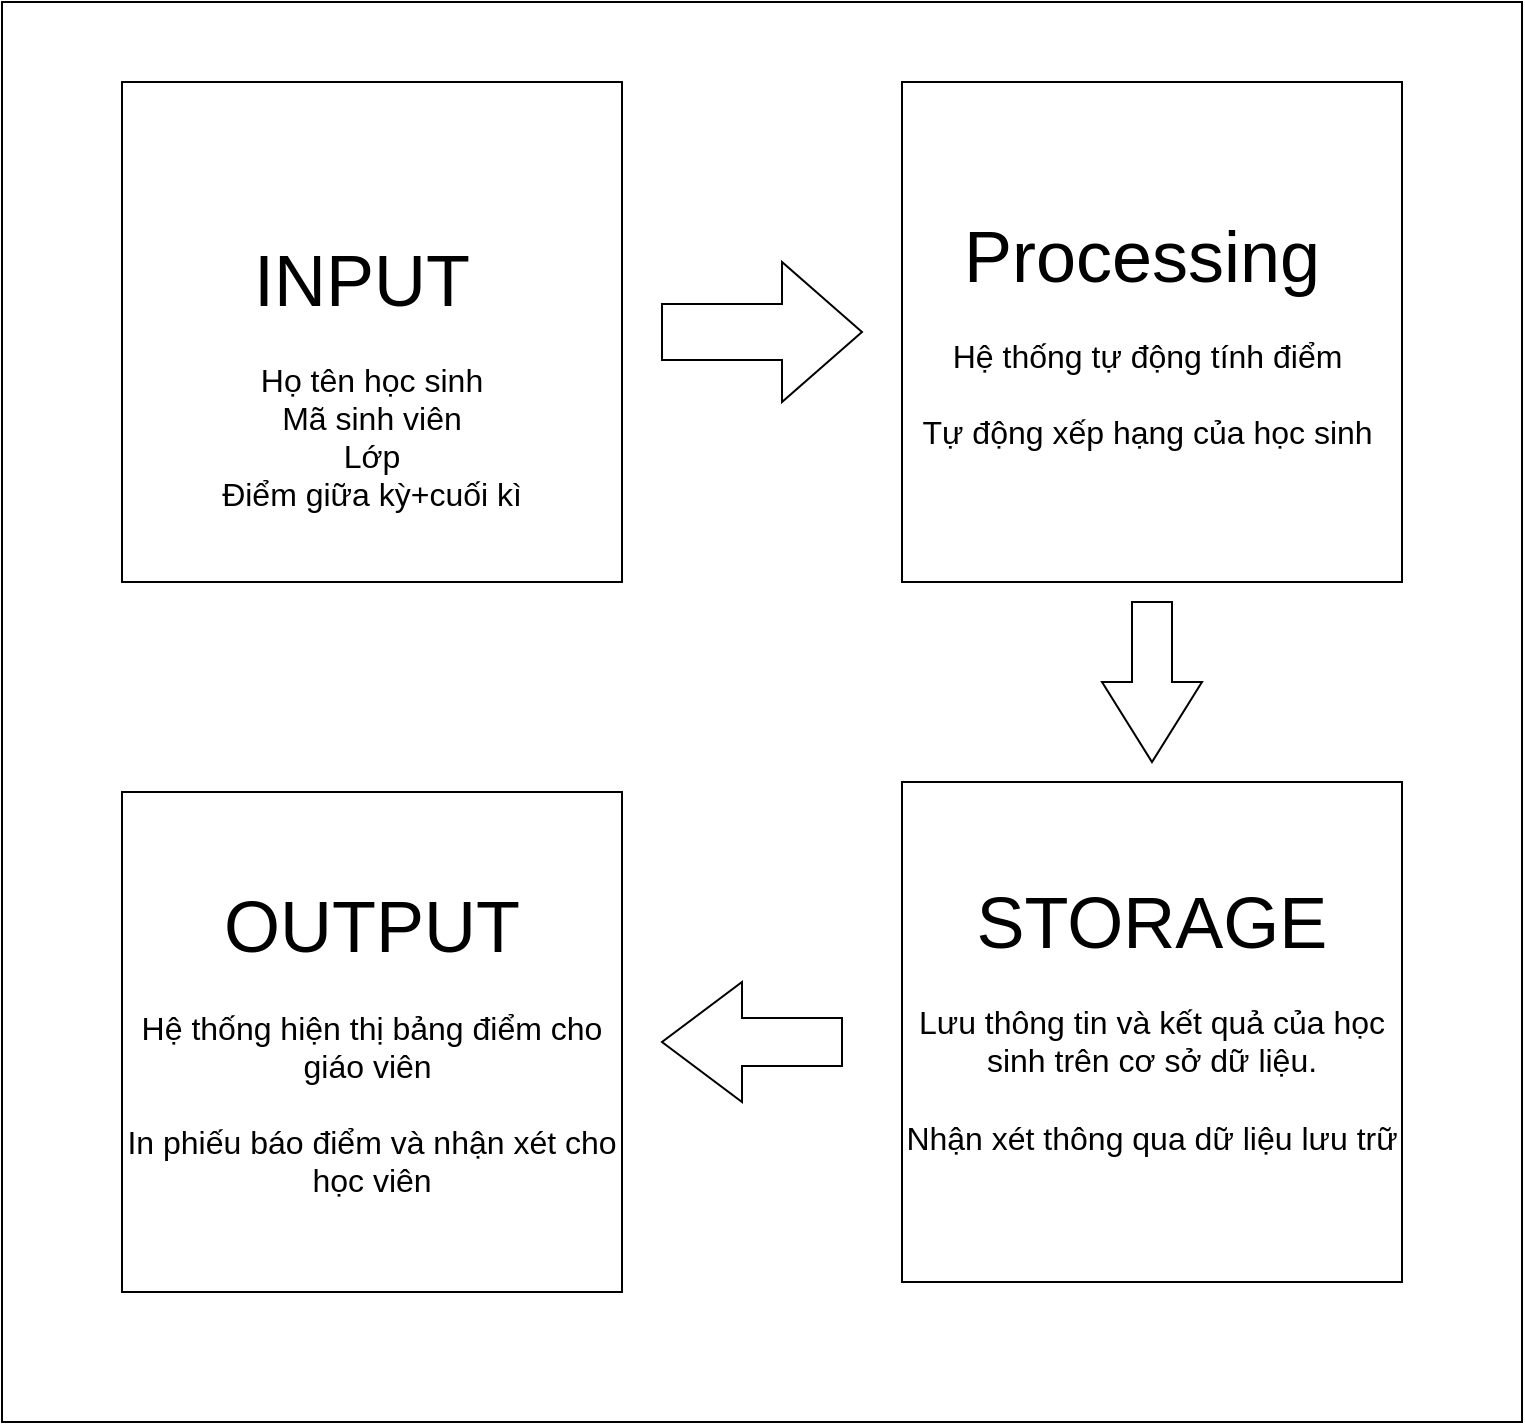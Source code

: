 <mxfile version="28.2.3">
  <diagram id="0rEJLpKD1qVSyPw659_B" name="Trang-2">
    <mxGraphModel grid="1" page="1" gridSize="10" guides="1" tooltips="1" connect="1" arrows="1" fold="1" pageScale="1" pageWidth="827" pageHeight="1169" math="0" shadow="0">
      <root>
        <mxCell id="0" />
        <mxCell id="1" parent="0" />
        <mxCell id="uaHvLkn6c60uHGymYPES-1" value="" style="rounded=0;whiteSpace=wrap;html=1;" vertex="1" parent="1">
          <mxGeometry x="40" y="120" width="760" height="710" as="geometry" />
        </mxCell>
        <mxCell id="uaHvLkn6c60uHGymYPES-2" value="&lt;div&gt;&lt;font style=&quot;font-size: 36px;&quot;&gt;&lt;br&gt;&lt;/font&gt;&lt;/div&gt;&lt;div&gt;&lt;font style=&quot;font-size: 36px;&quot;&gt;INPUT&amp;nbsp;&lt;/font&gt;&lt;/div&gt;&lt;div&gt;&lt;font size=&quot;3&quot;&gt;&amp;nbsp;&lt;/font&gt;&lt;/div&gt;&lt;div&gt;&lt;font size=&quot;3&quot; style=&quot;&quot;&gt;Họ tên học sinh&lt;/font&gt;&lt;/div&gt;&lt;div&gt;&lt;font size=&quot;3&quot;&gt;Mã sinh viên&lt;/font&gt;&lt;/div&gt;&lt;div&gt;&lt;font size=&quot;3&quot;&gt;Lớp&lt;/font&gt;&lt;/div&gt;&lt;div&gt;&lt;font size=&quot;3&quot;&gt;Điểm giữa kỳ+cuối kì&lt;/font&gt;&lt;/div&gt;" style="whiteSpace=wrap;html=1;aspect=fixed;" vertex="1" parent="1">
          <mxGeometry x="100" y="160" width="250" height="250" as="geometry" />
        </mxCell>
        <mxCell id="uaHvLkn6c60uHGymYPES-3" value="&lt;font style=&quot;font-size: 36px;&quot;&gt;Processing&amp;nbsp;&lt;/font&gt;&lt;div&gt;&lt;font size=&quot;3&quot;&gt;&lt;br&gt;&lt;/font&gt;&lt;/div&gt;&lt;div&gt;&lt;font size=&quot;3&quot;&gt;Hệ thống tự động tính điểm&amp;nbsp;&lt;/font&gt;&lt;/div&gt;&lt;div&gt;&lt;font size=&quot;3&quot;&gt;&lt;br&gt;&lt;/font&gt;&lt;/div&gt;&lt;div&gt;&lt;font size=&quot;3&quot;&gt;Tự động xếp hạng của học sinh&amp;nbsp;&lt;/font&gt;&lt;/div&gt;" style="whiteSpace=wrap;html=1;aspect=fixed;" vertex="1" parent="1">
          <mxGeometry x="490" y="160" width="250" height="250" as="geometry" />
        </mxCell>
        <mxCell id="uaHvLkn6c60uHGymYPES-4" value="&lt;font style=&quot;font-size: 36px;&quot;&gt;OUTPUT&lt;/font&gt;&lt;div&gt;&lt;font size=&quot;3&quot;&gt;&lt;br&gt;Hệ thống hiện thị bảng điểm cho giáo viên&amp;nbsp;&lt;/font&gt;&lt;/div&gt;&lt;div&gt;&lt;font size=&quot;3&quot;&gt;&lt;br&gt;&lt;/font&gt;&lt;/div&gt;&lt;div&gt;&lt;font size=&quot;3&quot;&gt;In phiếu báo điểm và nhận xét cho học viên&lt;/font&gt;&lt;/div&gt;" style="whiteSpace=wrap;html=1;aspect=fixed;" vertex="1" parent="1">
          <mxGeometry x="100" y="515" width="250" height="250" as="geometry" />
        </mxCell>
        <mxCell id="uaHvLkn6c60uHGymYPES-5" value="&lt;font style=&quot;font-size: 36px;&quot;&gt;STORAGE&lt;/font&gt;&lt;div&gt;&lt;font size=&quot;3&quot;&gt;&lt;br&gt;&lt;/font&gt;&lt;/div&gt;&lt;div&gt;&lt;font size=&quot;3&quot;&gt;Lưu thông tin và kết quả của học sinh trên cơ sở dữ liệu.&lt;/font&gt;&lt;/div&gt;&lt;div&gt;&lt;font size=&quot;3&quot;&gt;&lt;br&gt;&lt;/font&gt;&lt;/div&gt;&lt;div&gt;&lt;font size=&quot;3&quot;&gt;Nhận xét thông qua dữ liệu lưu trữ&lt;/font&gt;&lt;/div&gt;&lt;div&gt;&lt;br&gt;&lt;/div&gt;" style="whiteSpace=wrap;html=1;aspect=fixed;" vertex="1" parent="1">
          <mxGeometry x="490" y="510" width="250" height="250" as="geometry" />
        </mxCell>
        <mxCell id="uaHvLkn6c60uHGymYPES-6" value="" style="html=1;shadow=0;dashed=0;align=center;verticalAlign=middle;shape=mxgraph.arrows2.arrow;dy=0.6;dx=40;notch=0;" vertex="1" parent="1">
          <mxGeometry x="370" y="250" width="100" height="70" as="geometry" />
        </mxCell>
        <mxCell id="uaHvLkn6c60uHGymYPES-7" value="" style="html=1;shadow=0;dashed=0;align=center;verticalAlign=middle;shape=mxgraph.arrows2.arrow;dy=0.6;dx=40;direction=south;notch=0;" vertex="1" parent="1">
          <mxGeometry x="590" y="420" width="50" height="80" as="geometry" />
        </mxCell>
        <mxCell id="uaHvLkn6c60uHGymYPES-8" value="" style="html=1;shadow=0;dashed=0;align=center;verticalAlign=middle;shape=mxgraph.arrows2.arrow;dy=0.6;dx=40;flipH=1;notch=0;" vertex="1" parent="1">
          <mxGeometry x="370" y="610" width="90" height="60" as="geometry" />
        </mxCell>
      </root>
    </mxGraphModel>
  </diagram>
</mxfile>
